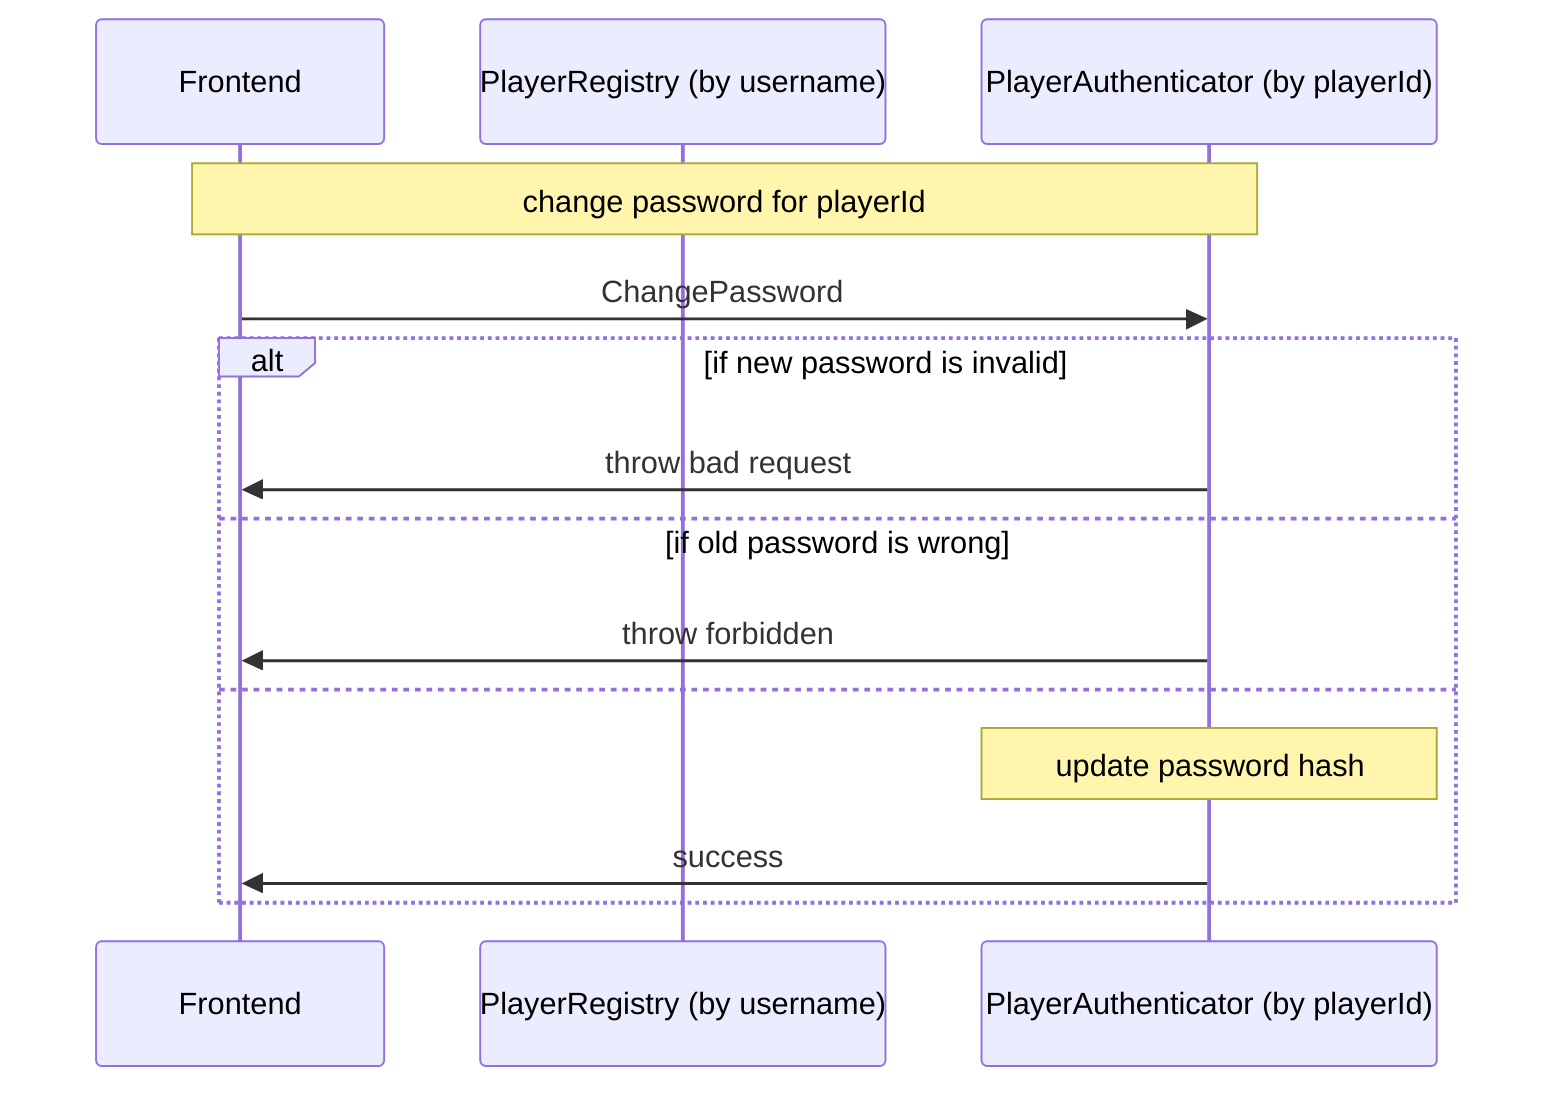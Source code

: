 ﻿sequenceDiagram
  participant f as Frontend
  participant pr as PlayerRegistry (by username)
  participant pa as PlayerAuthenticator (by playerId)

  Note over f,pa:change password for playerId
  f->>pa:ChangePassword
  alt if new password is invalid
    pa->>f:throw bad request
  else if old password is wrong
    pa->>f:throw forbidden
  else
    Note over pa:update password hash
    pa->>f:success
  end